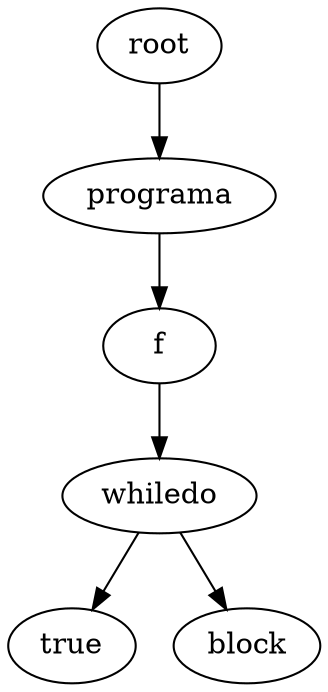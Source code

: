 digraph G {
node_0x974f890 [label="true"]
node_0x974f8c0 [label="block"]
node_0x974f8a8 [label="whiledo"]
node_0x974f8a8 -> node_0x974f890
node_0x974f8a8 -> node_0x974f8c0
node_0x974f8f0 [label="f"]
node_0x974f8f0 -> node_0x974f8a8
node_0x974f908 [label="programa"]
node_0x974f908 -> node_0x974f8f0
root -> node_0x974f908
  root [label="root"]
}
